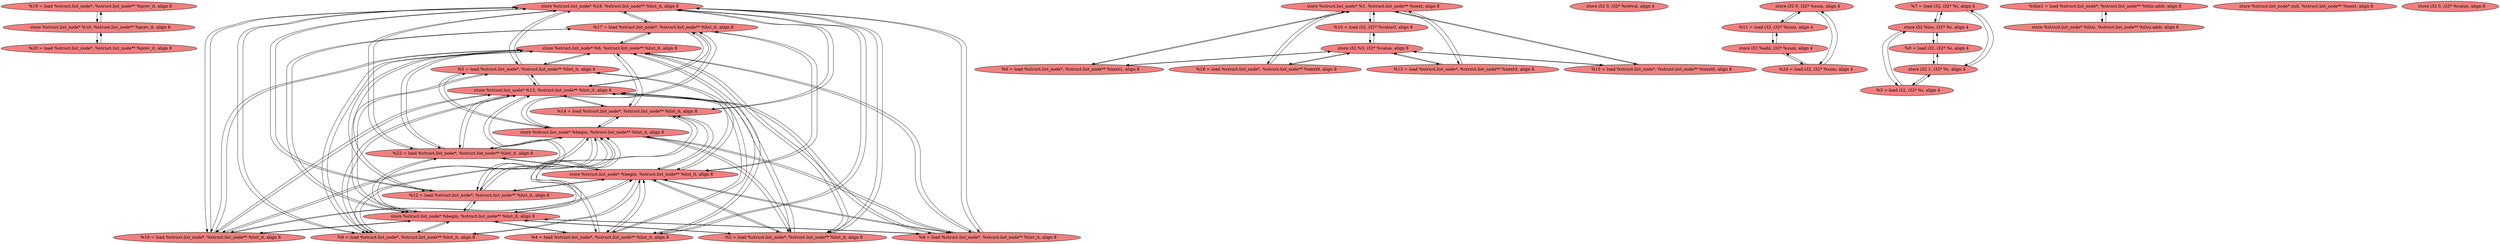 
digraph G {


node322 [fillcolor=lightcoral,label="  %19 = load %struct.list_node*, %struct.list_node** %prev_it, align 8",shape=ellipse,style=filled ]
node321 [fillcolor=lightcoral,label="  store %struct.list_node* %18, %struct.list_node** %list_it, align 8",shape=ellipse,style=filled ]
node320 [fillcolor=lightcoral,label="  %17 = load %struct.list_node*, %struct.list_node** %list_it, align 8",shape=ellipse,style=filled ]
node319 [fillcolor=lightcoral,label="  store %struct.list_node* %16, %struct.list_node** %prev_it, align 8",shape=ellipse,style=filled ]
node296 [fillcolor=lightcoral,label="  store %struct.list_node* %1, %struct.list_node** %next, align 8",shape=ellipse,style=filled ]
node298 [fillcolor=lightcoral,label="  store i32 0, i32* %retval, align 4",shape=ellipse,style=filled ]
node294 [fillcolor=lightcoral,label="  store %struct.list_node* %begin, %struct.list_node** %list_it, align 8",shape=ellipse,style=filled ]
node291 [fillcolor=lightcoral,label="  store i32 0, i32* %sum, align 4",shape=ellipse,style=filled ]
node293 [fillcolor=lightcoral,label="  %7 = load i32, i32* %i, align 4",shape=ellipse,style=filled ]
node316 [fillcolor=lightcoral,label="  %2 = load %struct.list_node*, %struct.list_node** %list_it, align 8",shape=ellipse,style=filled ]
node289 [fillcolor=lightcoral,label="  %3 = load i32, i32* %i, align 4",shape=ellipse,style=filled ]
node299 [fillcolor=lightcoral,label="  %this1 = load %struct.list_node*, %struct.list_node** %this.addr, align 8",shape=ellipse,style=filled ]
node297 [fillcolor=lightcoral,label="  %10 = load i32, i32* %value3, align 8",shape=ellipse,style=filled ]
node288 [fillcolor=lightcoral,label="  store %struct.list_node* %begin, %struct.list_node** %list_it, align 8",shape=ellipse,style=filled ]
node307 [fillcolor=lightcoral,label="  store i32 %add, i32* %sum, align 4",shape=ellipse,style=filled ]
node295 [fillcolor=lightcoral,label="  %6 = load %struct.list_node*, %struct.list_node** %next1, align 8",shape=ellipse,style=filled ]
node292 [fillcolor=lightcoral,label="  %11 = load i32, i32* %sum, align 4",shape=ellipse,style=filled ]
node318 [fillcolor=lightcoral,label="  store %struct.list_node* %begin, %struct.list_node** %list_it, align 8",shape=ellipse,style=filled ]
node312 [fillcolor=lightcoral,label="  %16 = load %struct.list_node*, %struct.list_node** %list_it, align 8",shape=ellipse,style=filled ]
node286 [fillcolor=lightcoral,label="  store %struct.list_node* %13, %struct.list_node** %list_it, align 8",shape=ellipse,style=filled ]
node287 [fillcolor=lightcoral,label="  store i32 %3, i32* %value, align 8",shape=ellipse,style=filled ]
node304 [fillcolor=lightcoral,label="  %20 = load %struct.list_node*, %struct.list_node** %prev_it, align 8",shape=ellipse,style=filled ]
node300 [fillcolor=lightcoral,label="  %8 = load %struct.list_node*, %struct.list_node** %list_it, align 8",shape=ellipse,style=filled ]
node305 [fillcolor=lightcoral,label="  %9 = load %struct.list_node*, %struct.list_node** %list_it, align 8",shape=ellipse,style=filled ]
node301 [fillcolor=lightcoral,label="  %18 = load %struct.list_node*, %struct.list_node** %next9, align 8",shape=ellipse,style=filled ]
node285 [fillcolor=lightcoral,label="  store i32 %inc, i32* %i, align 4",shape=ellipse,style=filled ]
node306 [fillcolor=lightcoral,label="  %0 = load i32, i32* %i, align 4",shape=ellipse,style=filled ]
node283 [fillcolor=lightcoral,label="  store %struct.list_node* null, %struct.list_node** %next, align 8",shape=ellipse,style=filled ]
node303 [fillcolor=lightcoral,label="  store i32 1, i32* %i, align 4",shape=ellipse,style=filled ]
node308 [fillcolor=lightcoral,label="  store %struct.list_node* %this, %struct.list_node** %this.addr, align 8",shape=ellipse,style=filled ]
node290 [fillcolor=lightcoral,label="  %4 = load %struct.list_node*, %struct.list_node** %list_it, align 8",shape=ellipse,style=filled ]
node309 [fillcolor=lightcoral,label="  store %struct.list_node* %6, %struct.list_node** %list_it, align 8",shape=ellipse,style=filled ]
node310 [fillcolor=lightcoral,label="  %12 = load %struct.list_node*, %struct.list_node** %list_it, align 8",shape=ellipse,style=filled ]
node284 [fillcolor=lightcoral,label="  store i32 0, i32* %value, align 8",shape=ellipse,style=filled ]
node311 [fillcolor=lightcoral,label="  %13 = load %struct.list_node*, %struct.list_node** %next4, align 8",shape=ellipse,style=filled ]
node313 [fillcolor=lightcoral,label="  %24 = load i32, i32* %sum, align 4",shape=ellipse,style=filled ]
node317 [fillcolor=lightcoral,label="  %22 = load %struct.list_node*, %struct.list_node** %list_it, align 8",shape=ellipse,style=filled ]
node314 [fillcolor=lightcoral,label="  %14 = load %struct.list_node*, %struct.list_node** %list_it, align 8",shape=ellipse,style=filled ]
node302 [fillcolor=lightcoral,label="  %5 = load %struct.list_node*, %struct.list_node** %list_it, align 8",shape=ellipse,style=filled ]
node315 [fillcolor=lightcoral,label="  %15 = load %struct.list_node*, %struct.list_node** %next6, align 8",shape=ellipse,style=filled ]

node291->node313 [ ]
node292->node291 [ ]
node288->node320 [ ]
node320->node288 [ ]
node294->node314 [ ]
node293->node285 [ ]
node306->node303 [ ]
node290->node286 [ ]
node312->node309 [ ]
node288->node317 [ ]
node288->node310 [ ]
node314->node309 [ ]
node309->node305 [ ]
node310->node294 [ ]
node309->node320 [ ]
node314->node286 [ ]
node287->node301 [ ]
node307->node313 [ ]
node317->node288 [ ]
node287->node315 [ ]
node315->node287 [ ]
node286->node310 [ ]
node305->node286 [ ]
node311->node287 [ ]
node291->node292 [ ]
node285->node306 [ ]
node306->node285 [ ]
node314->node321 [ ]
node310->node286 [ ]
node300->node288 [ ]
node288->node300 [ ]
node309->node316 [ ]
node305->node288 [ ]
node302->node321 [ ]
node286->node320 [ ]
node286->node290 [ ]
node320->node286 [ ]
node321->node302 [ ]
node294->node317 [ ]
node300->node286 [ ]
node286->node300 [ ]
node300->node309 [ ]
node309->node300 [ ]
node311->node296 [ ]
node300->node294 [ ]
node286->node317 [ ]
node317->node286 [ ]
node290->node294 [ ]
node290->node318 [ ]
node288->node305 [ ]
node318->node290 [ ]
node294->node316 [ ]
node303->node306 [ ]
node295->node287 [ ]
node301->node296 [ ]
node290->node321 [ ]
node286->node316 [ ]
node321->node300 [ ]
node321->node314 [ ]
node321->node290 [ ]
node287->node311 [ ]
node314->node318 [ ]
node287->node297 [ ]
node305->node318 [ ]
node305->node321 [ ]
node286->node312 [ ]
node321->node320 [ ]
node321->node317 [ ]
node304->node319 [ ]
node320->node318 [ ]
node317->node309 [ ]
node303->node289 [ ]
node319->node304 [ ]
node289->node303 [ ]
node319->node322 [ ]
node299->node308 [ ]
node289->node285 [ ]
node318->node300 [ ]
node297->node296 [ ]
node294->node310 [ ]
node285->node289 [ ]
node320->node321 [ ]
node320->node294 [ ]
node287->node295 [ ]
node308->node299 [ ]
node321->node310 [ ]
node309->node312 [ ]
node294->node312 [ ]
node302->node309 [ ]
node322->node319 [ ]
node318->node302 [ ]
node286->node305 [ ]
node300->node318 [ ]
node318->node305 [ ]
node318->node317 [ ]
node313->node291 [ ]
node294->node300 [ ]
node312->node286 [ ]
node318->node314 [ ]
node312->node321 [ ]
node313->node307 [ ]
node294->node305 [ ]
node317->node318 [ ]
node316->node309 [ ]
node288->node314 [ ]
node295->node296 [ ]
node309->node302 [ ]
node310->node321 [ ]
node318->node310 [ ]
node300->node321 [ ]
node321->node312 [ ]
node296->node301 [ ]
node321->node305 [ ]
node318->node320 [ ]
node290->node288 [ ]
node315->node296 [ ]
node310->node288 [ ]
node317->node321 [ ]
node310->node309 [ ]
node285->node293 [ ]
node305->node309 [ ]
node286->node302 [ ]
node296->node311 [ ]
node302->node294 [ ]
node309->node310 [ ]
node303->node293 [ ]
node321->node316 [ ]
node316->node321 [ ]
node316->node286 [ ]
node301->node287 [ ]
node312->node318 [ ]
node318->node312 [ ]
node296->node295 [ ]
node296->node297 [ ]
node318->node316 [ ]
node288->node302 [ ]
node294->node290 [ ]
node305->node294 [ ]
node302->node318 [ ]
node316->node318 [ ]
node316->node288 [ ]
node312->node288 [ ]
node317->node294 [ ]
node309->node290 [ ]
node316->node294 [ ]
node296->node315 [ ]
node309->node317 [ ]
node312->node294 [ ]
node307->node292 [ ]
node293->node303 [ ]
node297->node287 [ ]
node286->node314 [ ]
node302->node288 [ ]
node288->node312 [ ]
node310->node318 [ ]
node288->node290 [ ]
node314->node288 [ ]
node288->node316 [ ]
node292->node307 [ ]
node314->node294 [ ]
node290->node309 [ ]
node320->node309 [ ]
node309->node314 [ ]
node302->node286 [ ]
node294->node302 [ ]
node294->node320 [ ]


}
